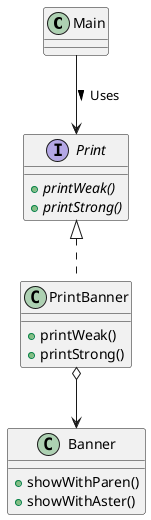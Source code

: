 @startuml adaptor
class Main {

}

interface Print {
    {abstract} +printWeak()
    {abstract} +printStrong()
}

class PrintBanner implements Print {
    +printWeak()
    +printStrong()
}

class Banner {
    +showWithParen()
    +showWithAster()
}

Main --> Print : Uses >
PrintBanner o--> Banner
@enduml